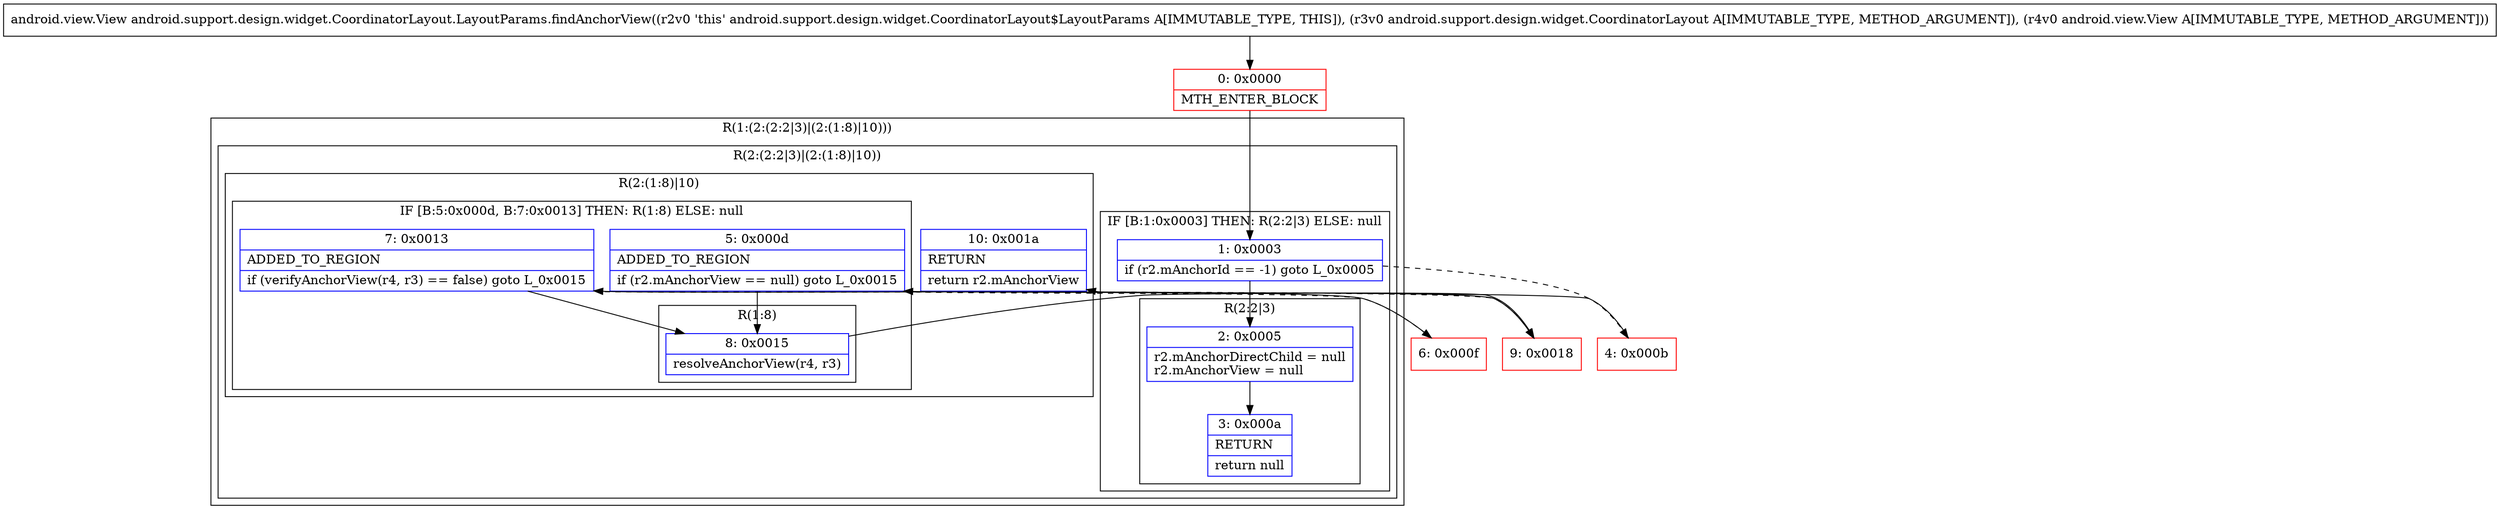 digraph "CFG forandroid.support.design.widget.CoordinatorLayout.LayoutParams.findAnchorView(Landroid\/support\/design\/widget\/CoordinatorLayout;Landroid\/view\/View;)Landroid\/view\/View;" {
subgraph cluster_Region_53027847 {
label = "R(1:(2:(2:2|3)|(2:(1:8)|10)))";
node [shape=record,color=blue];
subgraph cluster_Region_1288733491 {
label = "R(2:(2:2|3)|(2:(1:8)|10))";
node [shape=record,color=blue];
subgraph cluster_IfRegion_501461046 {
label = "IF [B:1:0x0003] THEN: R(2:2|3) ELSE: null";
node [shape=record,color=blue];
Node_1 [shape=record,label="{1\:\ 0x0003|if (r2.mAnchorId == \-1) goto L_0x0005\l}"];
subgraph cluster_Region_306268719 {
label = "R(2:2|3)";
node [shape=record,color=blue];
Node_2 [shape=record,label="{2\:\ 0x0005|r2.mAnchorDirectChild = null\lr2.mAnchorView = null\l}"];
Node_3 [shape=record,label="{3\:\ 0x000a|RETURN\l|return null\l}"];
}
}
subgraph cluster_Region_1484934524 {
label = "R(2:(1:8)|10)";
node [shape=record,color=blue];
subgraph cluster_IfRegion_277058628 {
label = "IF [B:5:0x000d, B:7:0x0013] THEN: R(1:8) ELSE: null";
node [shape=record,color=blue];
Node_5 [shape=record,label="{5\:\ 0x000d|ADDED_TO_REGION\l|if (r2.mAnchorView == null) goto L_0x0015\l}"];
Node_7 [shape=record,label="{7\:\ 0x0013|ADDED_TO_REGION\l|if (verifyAnchorView(r4, r3) == false) goto L_0x0015\l}"];
subgraph cluster_Region_283239522 {
label = "R(1:8)";
node [shape=record,color=blue];
Node_8 [shape=record,label="{8\:\ 0x0015|resolveAnchorView(r4, r3)\l}"];
}
}
Node_10 [shape=record,label="{10\:\ 0x001a|RETURN\l|return r2.mAnchorView\l}"];
}
}
}
Node_0 [shape=record,color=red,label="{0\:\ 0x0000|MTH_ENTER_BLOCK\l}"];
Node_4 [shape=record,color=red,label="{4\:\ 0x000b}"];
Node_6 [shape=record,color=red,label="{6\:\ 0x000f}"];
Node_9 [shape=record,color=red,label="{9\:\ 0x0018}"];
MethodNode[shape=record,label="{android.view.View android.support.design.widget.CoordinatorLayout.LayoutParams.findAnchorView((r2v0 'this' android.support.design.widget.CoordinatorLayout$LayoutParams A[IMMUTABLE_TYPE, THIS]), (r3v0 android.support.design.widget.CoordinatorLayout A[IMMUTABLE_TYPE, METHOD_ARGUMENT]), (r4v0 android.view.View A[IMMUTABLE_TYPE, METHOD_ARGUMENT])) }"];
MethodNode -> Node_0;
Node_1 -> Node_2;
Node_1 -> Node_4[style=dashed];
Node_2 -> Node_3;
Node_5 -> Node_6[style=dashed];
Node_5 -> Node_8;
Node_7 -> Node_8;
Node_7 -> Node_9[style=dashed];
Node_8 -> Node_9;
Node_0 -> Node_1;
Node_4 -> Node_5;
Node_6 -> Node_7;
Node_9 -> Node_10;
}

